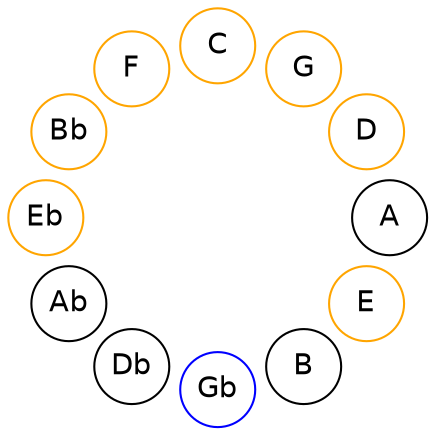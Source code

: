 
graph {

layout = circo;
mindist = .1

node [shape = circle, fontname = Helvetica, margin = 0]
edge [style=invis]

subgraph 1 {
	E -- B -- Gb -- Db -- Ab -- Eb -- Bb -- F -- C -- G -- D -- A -- E
}

E [color=orange];
Gb [color=blue];
Eb [color=orange];
Bb [color=orange];
F [color=orange];
C [color=orange];
G [color=orange];
D [color=orange];
}
